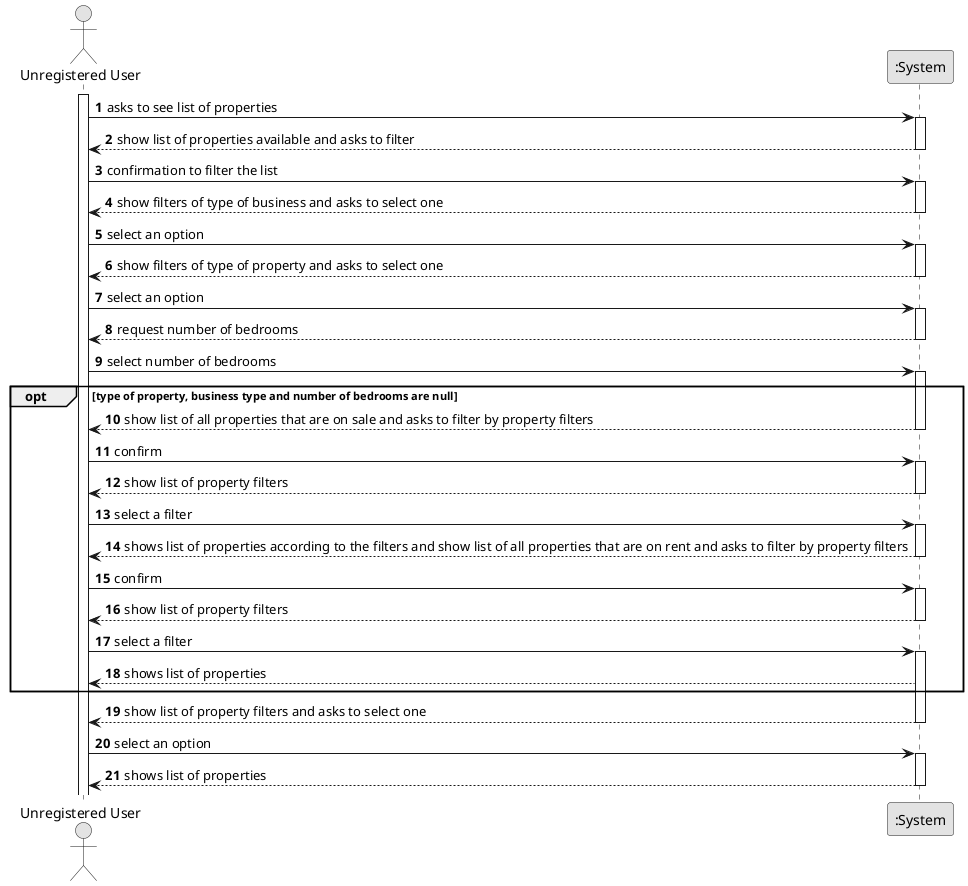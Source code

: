 @startuml
skinparam monochrome true
skinparam packageStyle rectangle
skinparam shadowing false

autonumber

actor "Unregistered User" as User
participant ":System" as System

activate User

    User -> System : asks to see list of properties

    activate System

    System --> User : show list of properties available and asks to filter

    deactivate System

    User -> System : confirmation to filter the list

    activate System

    System --> User : show filters of type of business and asks to select one

    deactivate System

    User -> System : select an option

    activate System

    System --> User : show filters of type of property and asks to select one

    deactivate System

    User -> System : select an option

    activate System

    System --> User : request number of bedrooms

    deactivate System

    User -> System : select number of bedrooms

    activate System

     opt type of property, business type and number of bedrooms are null

    System --> User : show list of all properties that are on sale and asks to filter by property filters

    deactivate System

    User -> System : confirm

    activate System


    System --> User : show list of property filters

    deactivate System

    User -> System : select a filter

    activate System

    System --> User : shows list of properties according to the filters and show list of all properties that are on rent and asks to filter by property filters

    deactivate System

    User -> System : confirm

    activate System

    System --> User : show list of property filters

    deactivate System

    User -> System : select a filter

    activate System

    System --> User : shows list of properties

    end

    System --> User : show list of property filters and asks to select one

    deactivate System

    User -> System : select an option

    activate System

    System --> User : shows list of properties

    deactivate System

@enduml